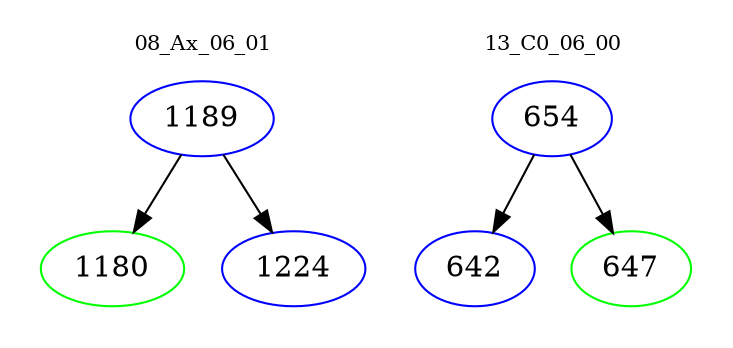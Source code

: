 digraph{
subgraph cluster_0 {
color = white
label = "08_Ax_06_01";
fontsize=10;
T0_1189 [label="1189", color="blue"]
T0_1189 -> T0_1180 [color="black"]
T0_1180 [label="1180", color="green"]
T0_1189 -> T0_1224 [color="black"]
T0_1224 [label="1224", color="blue"]
}
subgraph cluster_1 {
color = white
label = "13_C0_06_00";
fontsize=10;
T1_654 [label="654", color="blue"]
T1_654 -> T1_642 [color="black"]
T1_642 [label="642", color="blue"]
T1_654 -> T1_647 [color="black"]
T1_647 [label="647", color="green"]
}
}
